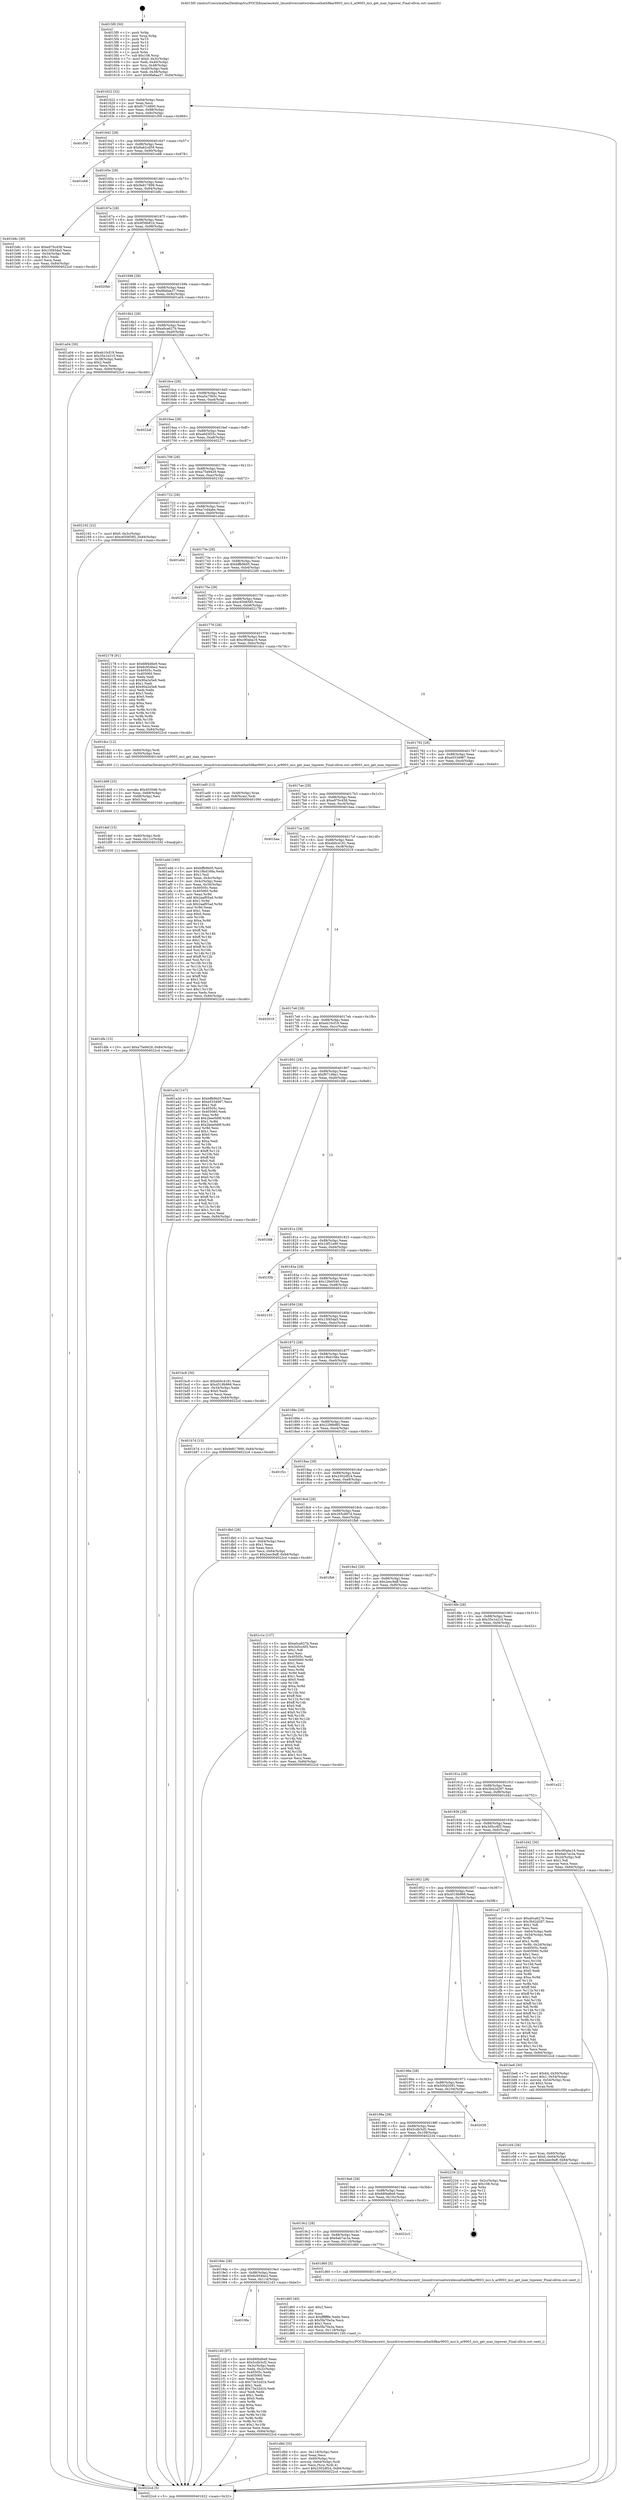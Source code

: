 digraph "0x4015f0" {
  label = "0x4015f0 (/mnt/c/Users/mathe/Desktop/tcc/POCII/binaries/extr_linuxdriversnetwirelessathath9kar9003_mci.h_ar9003_mci_get_max_txpower_Final-ollvm.out::main(0))"
  labelloc = "t"
  node[shape=record]

  Entry [label="",width=0.3,height=0.3,shape=circle,fillcolor=black,style=filled]
  "0x401622" [label="{
     0x401622 [32]\l
     | [instrs]\l
     &nbsp;&nbsp;0x401622 \<+6\>: mov -0x84(%rbp),%eax\l
     &nbsp;&nbsp;0x401628 \<+2\>: mov %eax,%ecx\l
     &nbsp;&nbsp;0x40162a \<+6\>: sub $0x81716895,%ecx\l
     &nbsp;&nbsp;0x401630 \<+6\>: mov %eax,-0x88(%rbp)\l
     &nbsp;&nbsp;0x401636 \<+6\>: mov %ecx,-0x8c(%rbp)\l
     &nbsp;&nbsp;0x40163c \<+6\>: je 0000000000401f59 \<main+0x969\>\l
  }"]
  "0x401f59" [label="{
     0x401f59\l
  }", style=dashed]
  "0x401642" [label="{
     0x401642 [28]\l
     | [instrs]\l
     &nbsp;&nbsp;0x401642 \<+5\>: jmp 0000000000401647 \<main+0x57\>\l
     &nbsp;&nbsp;0x401647 \<+6\>: mov -0x88(%rbp),%eax\l
     &nbsp;&nbsp;0x40164d \<+5\>: sub $0x8a62cd59,%eax\l
     &nbsp;&nbsp;0x401652 \<+6\>: mov %eax,-0x90(%rbp)\l
     &nbsp;&nbsp;0x401658 \<+6\>: je 0000000000401e68 \<main+0x878\>\l
  }"]
  Exit [label="",width=0.3,height=0.3,shape=circle,fillcolor=black,style=filled,peripheries=2]
  "0x401e68" [label="{
     0x401e68\l
  }", style=dashed]
  "0x40165e" [label="{
     0x40165e [28]\l
     | [instrs]\l
     &nbsp;&nbsp;0x40165e \<+5\>: jmp 0000000000401663 \<main+0x73\>\l
     &nbsp;&nbsp;0x401663 \<+6\>: mov -0x88(%rbp),%eax\l
     &nbsp;&nbsp;0x401669 \<+5\>: sub $0x9e817899,%eax\l
     &nbsp;&nbsp;0x40166e \<+6\>: mov %eax,-0x94(%rbp)\l
     &nbsp;&nbsp;0x401674 \<+6\>: je 0000000000401b8c \<main+0x59c\>\l
  }"]
  "0x4019fa" [label="{
     0x4019fa\l
  }", style=dashed]
  "0x401b8c" [label="{
     0x401b8c [30]\l
     | [instrs]\l
     &nbsp;&nbsp;0x401b8c \<+5\>: mov $0xe970c458,%eax\l
     &nbsp;&nbsp;0x401b91 \<+5\>: mov $0x15f45da5,%ecx\l
     &nbsp;&nbsp;0x401b96 \<+3\>: mov -0x34(%rbp),%edx\l
     &nbsp;&nbsp;0x401b99 \<+3\>: cmp $0x1,%edx\l
     &nbsp;&nbsp;0x401b9c \<+3\>: cmovl %ecx,%eax\l
     &nbsp;&nbsp;0x401b9f \<+6\>: mov %eax,-0x84(%rbp)\l
     &nbsp;&nbsp;0x401ba5 \<+5\>: jmp 00000000004022cd \<main+0xcdd\>\l
  }"]
  "0x40167a" [label="{
     0x40167a [28]\l
     | [instrs]\l
     &nbsp;&nbsp;0x40167a \<+5\>: jmp 000000000040167f \<main+0x8f\>\l
     &nbsp;&nbsp;0x40167f \<+6\>: mov -0x88(%rbp),%eax\l
     &nbsp;&nbsp;0x401685 \<+5\>: sub $0x9f39b81b,%eax\l
     &nbsp;&nbsp;0x40168a \<+6\>: mov %eax,-0x98(%rbp)\l
     &nbsp;&nbsp;0x401690 \<+6\>: je 00000000004020bb \<main+0xacb\>\l
  }"]
  "0x4021d3" [label="{
     0x4021d3 [97]\l
     | [instrs]\l
     &nbsp;&nbsp;0x4021d3 \<+5\>: mov $0x68f4d6e9,%eax\l
     &nbsp;&nbsp;0x4021d8 \<+5\>: mov $0x5cdb3cf2,%ecx\l
     &nbsp;&nbsp;0x4021dd \<+3\>: mov -0x3c(%rbp),%edx\l
     &nbsp;&nbsp;0x4021e0 \<+3\>: mov %edx,-0x2c(%rbp)\l
     &nbsp;&nbsp;0x4021e3 \<+7\>: mov 0x40505c,%edx\l
     &nbsp;&nbsp;0x4021ea \<+7\>: mov 0x405060,%esi\l
     &nbsp;&nbsp;0x4021f1 \<+2\>: mov %edx,%edi\l
     &nbsp;&nbsp;0x4021f3 \<+6\>: sub $0x73e32d1b,%edi\l
     &nbsp;&nbsp;0x4021f9 \<+3\>: sub $0x1,%edi\l
     &nbsp;&nbsp;0x4021fc \<+6\>: add $0x73e32d1b,%edi\l
     &nbsp;&nbsp;0x402202 \<+3\>: imul %edi,%edx\l
     &nbsp;&nbsp;0x402205 \<+3\>: and $0x1,%edx\l
     &nbsp;&nbsp;0x402208 \<+3\>: cmp $0x0,%edx\l
     &nbsp;&nbsp;0x40220b \<+4\>: sete %r8b\l
     &nbsp;&nbsp;0x40220f \<+3\>: cmp $0xa,%esi\l
     &nbsp;&nbsp;0x402212 \<+4\>: setl %r9b\l
     &nbsp;&nbsp;0x402216 \<+3\>: mov %r8b,%r10b\l
     &nbsp;&nbsp;0x402219 \<+3\>: and %r9b,%r10b\l
     &nbsp;&nbsp;0x40221c \<+3\>: xor %r9b,%r8b\l
     &nbsp;&nbsp;0x40221f \<+3\>: or %r8b,%r10b\l
     &nbsp;&nbsp;0x402222 \<+4\>: test $0x1,%r10b\l
     &nbsp;&nbsp;0x402226 \<+3\>: cmovne %ecx,%eax\l
     &nbsp;&nbsp;0x402229 \<+6\>: mov %eax,-0x84(%rbp)\l
     &nbsp;&nbsp;0x40222f \<+5\>: jmp 00000000004022cd \<main+0xcdd\>\l
  }"]
  "0x4020bb" [label="{
     0x4020bb\l
  }", style=dashed]
  "0x401696" [label="{
     0x401696 [28]\l
     | [instrs]\l
     &nbsp;&nbsp;0x401696 \<+5\>: jmp 000000000040169b \<main+0xab\>\l
     &nbsp;&nbsp;0x40169b \<+6\>: mov -0x88(%rbp),%eax\l
     &nbsp;&nbsp;0x4016a1 \<+5\>: sub $0x9fa6aa37,%eax\l
     &nbsp;&nbsp;0x4016a6 \<+6\>: mov %eax,-0x9c(%rbp)\l
     &nbsp;&nbsp;0x4016ac \<+6\>: je 0000000000401a04 \<main+0x414\>\l
  }"]
  "0x401dfe" [label="{
     0x401dfe [15]\l
     | [instrs]\l
     &nbsp;&nbsp;0x401dfe \<+10\>: movl $0xa75e9429,-0x84(%rbp)\l
     &nbsp;&nbsp;0x401e08 \<+5\>: jmp 00000000004022cd \<main+0xcdd\>\l
  }"]
  "0x401a04" [label="{
     0x401a04 [30]\l
     | [instrs]\l
     &nbsp;&nbsp;0x401a04 \<+5\>: mov $0xeb10cf19,%eax\l
     &nbsp;&nbsp;0x401a09 \<+5\>: mov $0x35e1e210,%ecx\l
     &nbsp;&nbsp;0x401a0e \<+3\>: mov -0x38(%rbp),%edx\l
     &nbsp;&nbsp;0x401a11 \<+3\>: cmp $0x2,%edx\l
     &nbsp;&nbsp;0x401a14 \<+3\>: cmovne %ecx,%eax\l
     &nbsp;&nbsp;0x401a17 \<+6\>: mov %eax,-0x84(%rbp)\l
     &nbsp;&nbsp;0x401a1d \<+5\>: jmp 00000000004022cd \<main+0xcdd\>\l
  }"]
  "0x4016b2" [label="{
     0x4016b2 [28]\l
     | [instrs]\l
     &nbsp;&nbsp;0x4016b2 \<+5\>: jmp 00000000004016b7 \<main+0xc7\>\l
     &nbsp;&nbsp;0x4016b7 \<+6\>: mov -0x88(%rbp),%eax\l
     &nbsp;&nbsp;0x4016bd \<+5\>: sub $0xa0ca627b,%eax\l
     &nbsp;&nbsp;0x4016c2 \<+6\>: mov %eax,-0xa0(%rbp)\l
     &nbsp;&nbsp;0x4016c8 \<+6\>: je 0000000000402268 \<main+0xc78\>\l
  }"]
  "0x4022cd" [label="{
     0x4022cd [5]\l
     | [instrs]\l
     &nbsp;&nbsp;0x4022cd \<+5\>: jmp 0000000000401622 \<main+0x32\>\l
  }"]
  "0x4015f0" [label="{
     0x4015f0 [50]\l
     | [instrs]\l
     &nbsp;&nbsp;0x4015f0 \<+1\>: push %rbp\l
     &nbsp;&nbsp;0x4015f1 \<+3\>: mov %rsp,%rbp\l
     &nbsp;&nbsp;0x4015f4 \<+2\>: push %r15\l
     &nbsp;&nbsp;0x4015f6 \<+2\>: push %r14\l
     &nbsp;&nbsp;0x4015f8 \<+2\>: push %r13\l
     &nbsp;&nbsp;0x4015fa \<+2\>: push %r12\l
     &nbsp;&nbsp;0x4015fc \<+1\>: push %rbx\l
     &nbsp;&nbsp;0x4015fd \<+7\>: sub $0x108,%rsp\l
     &nbsp;&nbsp;0x401604 \<+7\>: movl $0x0,-0x3c(%rbp)\l
     &nbsp;&nbsp;0x40160b \<+3\>: mov %edi,-0x40(%rbp)\l
     &nbsp;&nbsp;0x40160e \<+4\>: mov %rsi,-0x48(%rbp)\l
     &nbsp;&nbsp;0x401612 \<+3\>: mov -0x40(%rbp),%edi\l
     &nbsp;&nbsp;0x401615 \<+3\>: mov %edi,-0x38(%rbp)\l
     &nbsp;&nbsp;0x401618 \<+10\>: movl $0x9fa6aa37,-0x84(%rbp)\l
  }"]
  "0x401def" [label="{
     0x401def [15]\l
     | [instrs]\l
     &nbsp;&nbsp;0x401def \<+4\>: mov -0x60(%rbp),%rdi\l
     &nbsp;&nbsp;0x401df3 \<+6\>: mov %eax,-0x11c(%rbp)\l
     &nbsp;&nbsp;0x401df9 \<+5\>: call 0000000000401030 \<free@plt\>\l
     | [calls]\l
     &nbsp;&nbsp;0x401030 \{1\} (unknown)\l
  }"]
  "0x402268" [label="{
     0x402268\l
  }", style=dashed]
  "0x4016ce" [label="{
     0x4016ce [28]\l
     | [instrs]\l
     &nbsp;&nbsp;0x4016ce \<+5\>: jmp 00000000004016d3 \<main+0xe3\>\l
     &nbsp;&nbsp;0x4016d3 \<+6\>: mov -0x88(%rbp),%eax\l
     &nbsp;&nbsp;0x4016d9 \<+5\>: sub $0xa5a70b5c,%eax\l
     &nbsp;&nbsp;0x4016de \<+6\>: mov %eax,-0xa4(%rbp)\l
     &nbsp;&nbsp;0x4016e4 \<+6\>: je 00000000004022af \<main+0xcbf\>\l
  }"]
  "0x401dd8" [label="{
     0x401dd8 [23]\l
     | [instrs]\l
     &nbsp;&nbsp;0x401dd8 \<+10\>: movabs $0x4030d6,%rdi\l
     &nbsp;&nbsp;0x401de2 \<+3\>: mov %eax,-0x68(%rbp)\l
     &nbsp;&nbsp;0x401de5 \<+3\>: mov -0x68(%rbp),%esi\l
     &nbsp;&nbsp;0x401de8 \<+2\>: mov $0x0,%al\l
     &nbsp;&nbsp;0x401dea \<+5\>: call 0000000000401040 \<printf@plt\>\l
     | [calls]\l
     &nbsp;&nbsp;0x401040 \{1\} (unknown)\l
  }"]
  "0x4022af" [label="{
     0x4022af\l
  }", style=dashed]
  "0x4016ea" [label="{
     0x4016ea [28]\l
     | [instrs]\l
     &nbsp;&nbsp;0x4016ea \<+5\>: jmp 00000000004016ef \<main+0xff\>\l
     &nbsp;&nbsp;0x4016ef \<+6\>: mov -0x88(%rbp),%eax\l
     &nbsp;&nbsp;0x4016f5 \<+5\>: sub $0xa6d3f25c,%eax\l
     &nbsp;&nbsp;0x4016fa \<+6\>: mov %eax,-0xa8(%rbp)\l
     &nbsp;&nbsp;0x401700 \<+6\>: je 0000000000402277 \<main+0xc87\>\l
  }"]
  "0x401d8d" [label="{
     0x401d8d [35]\l
     | [instrs]\l
     &nbsp;&nbsp;0x401d8d \<+6\>: mov -0x118(%rbp),%ecx\l
     &nbsp;&nbsp;0x401d93 \<+3\>: imul %eax,%ecx\l
     &nbsp;&nbsp;0x401d96 \<+4\>: mov -0x60(%rbp),%rsi\l
     &nbsp;&nbsp;0x401d9a \<+4\>: movslq -0x64(%rbp),%rdi\l
     &nbsp;&nbsp;0x401d9e \<+3\>: mov %ecx,(%rsi,%rdi,4)\l
     &nbsp;&nbsp;0x401da1 \<+10\>: movl $0x2302df24,-0x84(%rbp)\l
     &nbsp;&nbsp;0x401dab \<+5\>: jmp 00000000004022cd \<main+0xcdd\>\l
  }"]
  "0x402277" [label="{
     0x402277\l
  }", style=dashed]
  "0x401706" [label="{
     0x401706 [28]\l
     | [instrs]\l
     &nbsp;&nbsp;0x401706 \<+5\>: jmp 000000000040170b \<main+0x11b\>\l
     &nbsp;&nbsp;0x40170b \<+6\>: mov -0x88(%rbp),%eax\l
     &nbsp;&nbsp;0x401711 \<+5\>: sub $0xa75e9429,%eax\l
     &nbsp;&nbsp;0x401716 \<+6\>: mov %eax,-0xac(%rbp)\l
     &nbsp;&nbsp;0x40171c \<+6\>: je 0000000000402162 \<main+0xb72\>\l
  }"]
  "0x401d65" [label="{
     0x401d65 [40]\l
     | [instrs]\l
     &nbsp;&nbsp;0x401d65 \<+5\>: mov $0x2,%ecx\l
     &nbsp;&nbsp;0x401d6a \<+1\>: cltd\l
     &nbsp;&nbsp;0x401d6b \<+2\>: idiv %ecx\l
     &nbsp;&nbsp;0x401d6d \<+6\>: imul $0xfffffffe,%edx,%ecx\l
     &nbsp;&nbsp;0x401d73 \<+6\>: sub $0x5fa70a3a,%ecx\l
     &nbsp;&nbsp;0x401d79 \<+3\>: add $0x1,%ecx\l
     &nbsp;&nbsp;0x401d7c \<+6\>: add $0x5fa70a3a,%ecx\l
     &nbsp;&nbsp;0x401d82 \<+6\>: mov %ecx,-0x118(%rbp)\l
     &nbsp;&nbsp;0x401d88 \<+5\>: call 0000000000401160 \<next_i\>\l
     | [calls]\l
     &nbsp;&nbsp;0x401160 \{1\} (/mnt/c/Users/mathe/Desktop/tcc/POCII/binaries/extr_linuxdriversnetwirelessathath9kar9003_mci.h_ar9003_mci_get_max_txpower_Final-ollvm.out::next_i)\l
  }"]
  "0x402162" [label="{
     0x402162 [22]\l
     | [instrs]\l
     &nbsp;&nbsp;0x402162 \<+7\>: movl $0x0,-0x3c(%rbp)\l
     &nbsp;&nbsp;0x402169 \<+10\>: movl $0xc6506585,-0x84(%rbp)\l
     &nbsp;&nbsp;0x402173 \<+5\>: jmp 00000000004022cd \<main+0xcdd\>\l
  }"]
  "0x401722" [label="{
     0x401722 [28]\l
     | [instrs]\l
     &nbsp;&nbsp;0x401722 \<+5\>: jmp 0000000000401727 \<main+0x137\>\l
     &nbsp;&nbsp;0x401727 \<+6\>: mov -0x88(%rbp),%eax\l
     &nbsp;&nbsp;0x40172d \<+5\>: sub $0xa7cd4abe,%eax\l
     &nbsp;&nbsp;0x401732 \<+6\>: mov %eax,-0xb0(%rbp)\l
     &nbsp;&nbsp;0x401738 \<+6\>: je 0000000000401e0d \<main+0x81d\>\l
  }"]
  "0x4019de" [label="{
     0x4019de [28]\l
     | [instrs]\l
     &nbsp;&nbsp;0x4019de \<+5\>: jmp 00000000004019e3 \<main+0x3f3\>\l
     &nbsp;&nbsp;0x4019e3 \<+6\>: mov -0x88(%rbp),%eax\l
     &nbsp;&nbsp;0x4019e9 \<+5\>: sub $0x6c954be2,%eax\l
     &nbsp;&nbsp;0x4019ee \<+6\>: mov %eax,-0x114(%rbp)\l
     &nbsp;&nbsp;0x4019f4 \<+6\>: je 00000000004021d3 \<main+0xbe3\>\l
  }"]
  "0x401e0d" [label="{
     0x401e0d\l
  }", style=dashed]
  "0x40173e" [label="{
     0x40173e [28]\l
     | [instrs]\l
     &nbsp;&nbsp;0x40173e \<+5\>: jmp 0000000000401743 \<main+0x153\>\l
     &nbsp;&nbsp;0x401743 \<+6\>: mov -0x88(%rbp),%eax\l
     &nbsp;&nbsp;0x401749 \<+5\>: sub $0xbffb9b05,%eax\l
     &nbsp;&nbsp;0x40174e \<+6\>: mov %eax,-0xb4(%rbp)\l
     &nbsp;&nbsp;0x401754 \<+6\>: je 0000000000402249 \<main+0xc59\>\l
  }"]
  "0x401d60" [label="{
     0x401d60 [5]\l
     | [instrs]\l
     &nbsp;&nbsp;0x401d60 \<+5\>: call 0000000000401160 \<next_i\>\l
     | [calls]\l
     &nbsp;&nbsp;0x401160 \{1\} (/mnt/c/Users/mathe/Desktop/tcc/POCII/binaries/extr_linuxdriversnetwirelessathath9kar9003_mci.h_ar9003_mci_get_max_txpower_Final-ollvm.out::next_i)\l
  }"]
  "0x402249" [label="{
     0x402249\l
  }", style=dashed]
  "0x40175a" [label="{
     0x40175a [28]\l
     | [instrs]\l
     &nbsp;&nbsp;0x40175a \<+5\>: jmp 000000000040175f \<main+0x16f\>\l
     &nbsp;&nbsp;0x40175f \<+6\>: mov -0x88(%rbp),%eax\l
     &nbsp;&nbsp;0x401765 \<+5\>: sub $0xc6506585,%eax\l
     &nbsp;&nbsp;0x40176a \<+6\>: mov %eax,-0xb8(%rbp)\l
     &nbsp;&nbsp;0x401770 \<+6\>: je 0000000000402178 \<main+0xb88\>\l
  }"]
  "0x4019c2" [label="{
     0x4019c2 [28]\l
     | [instrs]\l
     &nbsp;&nbsp;0x4019c2 \<+5\>: jmp 00000000004019c7 \<main+0x3d7\>\l
     &nbsp;&nbsp;0x4019c7 \<+6\>: mov -0x88(%rbp),%eax\l
     &nbsp;&nbsp;0x4019cd \<+5\>: sub $0x6ab7ac3a,%eax\l
     &nbsp;&nbsp;0x4019d2 \<+6\>: mov %eax,-0x110(%rbp)\l
     &nbsp;&nbsp;0x4019d8 \<+6\>: je 0000000000401d60 \<main+0x770\>\l
  }"]
  "0x402178" [label="{
     0x402178 [91]\l
     | [instrs]\l
     &nbsp;&nbsp;0x402178 \<+5\>: mov $0x68f4d6e9,%eax\l
     &nbsp;&nbsp;0x40217d \<+5\>: mov $0x6c954be2,%ecx\l
     &nbsp;&nbsp;0x402182 \<+7\>: mov 0x40505c,%edx\l
     &nbsp;&nbsp;0x402189 \<+7\>: mov 0x405060,%esi\l
     &nbsp;&nbsp;0x402190 \<+2\>: mov %edx,%edi\l
     &nbsp;&nbsp;0x402192 \<+6\>: sub $0x90a2e5e8,%edi\l
     &nbsp;&nbsp;0x402198 \<+3\>: sub $0x1,%edi\l
     &nbsp;&nbsp;0x40219b \<+6\>: add $0x90a2e5e8,%edi\l
     &nbsp;&nbsp;0x4021a1 \<+3\>: imul %edi,%edx\l
     &nbsp;&nbsp;0x4021a4 \<+3\>: and $0x1,%edx\l
     &nbsp;&nbsp;0x4021a7 \<+3\>: cmp $0x0,%edx\l
     &nbsp;&nbsp;0x4021aa \<+4\>: sete %r8b\l
     &nbsp;&nbsp;0x4021ae \<+3\>: cmp $0xa,%esi\l
     &nbsp;&nbsp;0x4021b1 \<+4\>: setl %r9b\l
     &nbsp;&nbsp;0x4021b5 \<+3\>: mov %r8b,%r10b\l
     &nbsp;&nbsp;0x4021b8 \<+3\>: and %r9b,%r10b\l
     &nbsp;&nbsp;0x4021bb \<+3\>: xor %r9b,%r8b\l
     &nbsp;&nbsp;0x4021be \<+3\>: or %r8b,%r10b\l
     &nbsp;&nbsp;0x4021c1 \<+4\>: test $0x1,%r10b\l
     &nbsp;&nbsp;0x4021c5 \<+3\>: cmovne %ecx,%eax\l
     &nbsp;&nbsp;0x4021c8 \<+6\>: mov %eax,-0x84(%rbp)\l
     &nbsp;&nbsp;0x4021ce \<+5\>: jmp 00000000004022cd \<main+0xcdd\>\l
  }"]
  "0x401776" [label="{
     0x401776 [28]\l
     | [instrs]\l
     &nbsp;&nbsp;0x401776 \<+5\>: jmp 000000000040177b \<main+0x18b\>\l
     &nbsp;&nbsp;0x40177b \<+6\>: mov -0x88(%rbp),%eax\l
     &nbsp;&nbsp;0x401781 \<+5\>: sub $0xc90aba16,%eax\l
     &nbsp;&nbsp;0x401786 \<+6\>: mov %eax,-0xbc(%rbp)\l
     &nbsp;&nbsp;0x40178c \<+6\>: je 0000000000401dcc \<main+0x7dc\>\l
  }"]
  "0x4022c3" [label="{
     0x4022c3\l
  }", style=dashed]
  "0x401dcc" [label="{
     0x401dcc [12]\l
     | [instrs]\l
     &nbsp;&nbsp;0x401dcc \<+4\>: mov -0x60(%rbp),%rdi\l
     &nbsp;&nbsp;0x401dd0 \<+3\>: mov -0x50(%rbp),%esi\l
     &nbsp;&nbsp;0x401dd3 \<+5\>: call 0000000000401400 \<ar9003_mci_get_max_txpower\>\l
     | [calls]\l
     &nbsp;&nbsp;0x401400 \{1\} (/mnt/c/Users/mathe/Desktop/tcc/POCII/binaries/extr_linuxdriversnetwirelessathath9kar9003_mci.h_ar9003_mci_get_max_txpower_Final-ollvm.out::ar9003_mci_get_max_txpower)\l
  }"]
  "0x401792" [label="{
     0x401792 [28]\l
     | [instrs]\l
     &nbsp;&nbsp;0x401792 \<+5\>: jmp 0000000000401797 \<main+0x1a7\>\l
     &nbsp;&nbsp;0x401797 \<+6\>: mov -0x88(%rbp),%eax\l
     &nbsp;&nbsp;0x40179d \<+5\>: sub $0xe0334967,%eax\l
     &nbsp;&nbsp;0x4017a2 \<+6\>: mov %eax,-0xc0(%rbp)\l
     &nbsp;&nbsp;0x4017a8 \<+6\>: je 0000000000401ad0 \<main+0x4e0\>\l
  }"]
  "0x4019a6" [label="{
     0x4019a6 [28]\l
     | [instrs]\l
     &nbsp;&nbsp;0x4019a6 \<+5\>: jmp 00000000004019ab \<main+0x3bb\>\l
     &nbsp;&nbsp;0x4019ab \<+6\>: mov -0x88(%rbp),%eax\l
     &nbsp;&nbsp;0x4019b1 \<+5\>: sub $0x68f4d6e9,%eax\l
     &nbsp;&nbsp;0x4019b6 \<+6\>: mov %eax,-0x10c(%rbp)\l
     &nbsp;&nbsp;0x4019bc \<+6\>: je 00000000004022c3 \<main+0xcd3\>\l
  }"]
  "0x401ad0" [label="{
     0x401ad0 [13]\l
     | [instrs]\l
     &nbsp;&nbsp;0x401ad0 \<+4\>: mov -0x48(%rbp),%rax\l
     &nbsp;&nbsp;0x401ad4 \<+4\>: mov 0x8(%rax),%rdi\l
     &nbsp;&nbsp;0x401ad8 \<+5\>: call 0000000000401060 \<atoi@plt\>\l
     | [calls]\l
     &nbsp;&nbsp;0x401060 \{1\} (unknown)\l
  }"]
  "0x4017ae" [label="{
     0x4017ae [28]\l
     | [instrs]\l
     &nbsp;&nbsp;0x4017ae \<+5\>: jmp 00000000004017b3 \<main+0x1c3\>\l
     &nbsp;&nbsp;0x4017b3 \<+6\>: mov -0x88(%rbp),%eax\l
     &nbsp;&nbsp;0x4017b9 \<+5\>: sub $0xe970c458,%eax\l
     &nbsp;&nbsp;0x4017be \<+6\>: mov %eax,-0xc4(%rbp)\l
     &nbsp;&nbsp;0x4017c4 \<+6\>: je 0000000000401baa \<main+0x5ba\>\l
  }"]
  "0x402234" [label="{
     0x402234 [21]\l
     | [instrs]\l
     &nbsp;&nbsp;0x402234 \<+3\>: mov -0x2c(%rbp),%eax\l
     &nbsp;&nbsp;0x402237 \<+7\>: add $0x108,%rsp\l
     &nbsp;&nbsp;0x40223e \<+1\>: pop %rbx\l
     &nbsp;&nbsp;0x40223f \<+2\>: pop %r12\l
     &nbsp;&nbsp;0x402241 \<+2\>: pop %r13\l
     &nbsp;&nbsp;0x402243 \<+2\>: pop %r14\l
     &nbsp;&nbsp;0x402245 \<+2\>: pop %r15\l
     &nbsp;&nbsp;0x402247 \<+1\>: pop %rbp\l
     &nbsp;&nbsp;0x402248 \<+1\>: ret\l
  }"]
  "0x401baa" [label="{
     0x401baa\l
  }", style=dashed]
  "0x4017ca" [label="{
     0x4017ca [28]\l
     | [instrs]\l
     &nbsp;&nbsp;0x4017ca \<+5\>: jmp 00000000004017cf \<main+0x1df\>\l
     &nbsp;&nbsp;0x4017cf \<+6\>: mov -0x88(%rbp),%eax\l
     &nbsp;&nbsp;0x4017d5 \<+5\>: sub $0xeb0c4181,%eax\l
     &nbsp;&nbsp;0x4017da \<+6\>: mov %eax,-0xc8(%rbp)\l
     &nbsp;&nbsp;0x4017e0 \<+6\>: je 0000000000402019 \<main+0xa29\>\l
  }"]
  "0x40198a" [label="{
     0x40198a [28]\l
     | [instrs]\l
     &nbsp;&nbsp;0x40198a \<+5\>: jmp 000000000040198f \<main+0x39f\>\l
     &nbsp;&nbsp;0x40198f \<+6\>: mov -0x88(%rbp),%eax\l
     &nbsp;&nbsp;0x401995 \<+5\>: sub $0x5cdb3cf2,%eax\l
     &nbsp;&nbsp;0x40199a \<+6\>: mov %eax,-0x108(%rbp)\l
     &nbsp;&nbsp;0x4019a0 \<+6\>: je 0000000000402234 \<main+0xc44\>\l
  }"]
  "0x402019" [label="{
     0x402019\l
  }", style=dashed]
  "0x4017e6" [label="{
     0x4017e6 [28]\l
     | [instrs]\l
     &nbsp;&nbsp;0x4017e6 \<+5\>: jmp 00000000004017eb \<main+0x1fb\>\l
     &nbsp;&nbsp;0x4017eb \<+6\>: mov -0x88(%rbp),%eax\l
     &nbsp;&nbsp;0x4017f1 \<+5\>: sub $0xeb10cf19,%eax\l
     &nbsp;&nbsp;0x4017f6 \<+6\>: mov %eax,-0xcc(%rbp)\l
     &nbsp;&nbsp;0x4017fc \<+6\>: je 0000000000401a3d \<main+0x44d\>\l
  }"]
  "0x402028" [label="{
     0x402028\l
  }", style=dashed]
  "0x401a3d" [label="{
     0x401a3d [147]\l
     | [instrs]\l
     &nbsp;&nbsp;0x401a3d \<+5\>: mov $0xbffb9b05,%eax\l
     &nbsp;&nbsp;0x401a42 \<+5\>: mov $0xe0334967,%ecx\l
     &nbsp;&nbsp;0x401a47 \<+2\>: mov $0x1,%dl\l
     &nbsp;&nbsp;0x401a49 \<+7\>: mov 0x40505c,%esi\l
     &nbsp;&nbsp;0x401a50 \<+7\>: mov 0x405060,%edi\l
     &nbsp;&nbsp;0x401a57 \<+3\>: mov %esi,%r8d\l
     &nbsp;&nbsp;0x401a5a \<+7\>: add $0x2bee0d9f,%r8d\l
     &nbsp;&nbsp;0x401a61 \<+4\>: sub $0x1,%r8d\l
     &nbsp;&nbsp;0x401a65 \<+7\>: sub $0x2bee0d9f,%r8d\l
     &nbsp;&nbsp;0x401a6c \<+4\>: imul %r8d,%esi\l
     &nbsp;&nbsp;0x401a70 \<+3\>: and $0x1,%esi\l
     &nbsp;&nbsp;0x401a73 \<+3\>: cmp $0x0,%esi\l
     &nbsp;&nbsp;0x401a76 \<+4\>: sete %r9b\l
     &nbsp;&nbsp;0x401a7a \<+3\>: cmp $0xa,%edi\l
     &nbsp;&nbsp;0x401a7d \<+4\>: setl %r10b\l
     &nbsp;&nbsp;0x401a81 \<+3\>: mov %r9b,%r11b\l
     &nbsp;&nbsp;0x401a84 \<+4\>: xor $0xff,%r11b\l
     &nbsp;&nbsp;0x401a88 \<+3\>: mov %r10b,%bl\l
     &nbsp;&nbsp;0x401a8b \<+3\>: xor $0xff,%bl\l
     &nbsp;&nbsp;0x401a8e \<+3\>: xor $0x0,%dl\l
     &nbsp;&nbsp;0x401a91 \<+3\>: mov %r11b,%r14b\l
     &nbsp;&nbsp;0x401a94 \<+4\>: and $0x0,%r14b\l
     &nbsp;&nbsp;0x401a98 \<+3\>: and %dl,%r9b\l
     &nbsp;&nbsp;0x401a9b \<+3\>: mov %bl,%r15b\l
     &nbsp;&nbsp;0x401a9e \<+4\>: and $0x0,%r15b\l
     &nbsp;&nbsp;0x401aa2 \<+3\>: and %dl,%r10b\l
     &nbsp;&nbsp;0x401aa5 \<+3\>: or %r9b,%r14b\l
     &nbsp;&nbsp;0x401aa8 \<+3\>: or %r10b,%r15b\l
     &nbsp;&nbsp;0x401aab \<+3\>: xor %r15b,%r14b\l
     &nbsp;&nbsp;0x401aae \<+3\>: or %bl,%r11b\l
     &nbsp;&nbsp;0x401ab1 \<+4\>: xor $0xff,%r11b\l
     &nbsp;&nbsp;0x401ab5 \<+3\>: or $0x0,%dl\l
     &nbsp;&nbsp;0x401ab8 \<+3\>: and %dl,%r11b\l
     &nbsp;&nbsp;0x401abb \<+3\>: or %r11b,%r14b\l
     &nbsp;&nbsp;0x401abe \<+4\>: test $0x1,%r14b\l
     &nbsp;&nbsp;0x401ac2 \<+3\>: cmovne %ecx,%eax\l
     &nbsp;&nbsp;0x401ac5 \<+6\>: mov %eax,-0x84(%rbp)\l
     &nbsp;&nbsp;0x401acb \<+5\>: jmp 00000000004022cd \<main+0xcdd\>\l
  }"]
  "0x401802" [label="{
     0x401802 [28]\l
     | [instrs]\l
     &nbsp;&nbsp;0x401802 \<+5\>: jmp 0000000000401807 \<main+0x217\>\l
     &nbsp;&nbsp;0x401807 \<+6\>: mov -0x88(%rbp),%eax\l
     &nbsp;&nbsp;0x40180d \<+5\>: sub $0xf971d9a1,%eax\l
     &nbsp;&nbsp;0x401812 \<+6\>: mov %eax,-0xd0(%rbp)\l
     &nbsp;&nbsp;0x401818 \<+6\>: je 0000000000401fd8 \<main+0x9e8\>\l
  }"]
  "0x401add" [label="{
     0x401add [160]\l
     | [instrs]\l
     &nbsp;&nbsp;0x401add \<+5\>: mov $0xbffb9b05,%ecx\l
     &nbsp;&nbsp;0x401ae2 \<+5\>: mov $0x19bd168a,%edx\l
     &nbsp;&nbsp;0x401ae7 \<+3\>: mov $0x1,%sil\l
     &nbsp;&nbsp;0x401aea \<+3\>: mov %eax,-0x4c(%rbp)\l
     &nbsp;&nbsp;0x401aed \<+3\>: mov -0x4c(%rbp),%eax\l
     &nbsp;&nbsp;0x401af0 \<+3\>: mov %eax,-0x34(%rbp)\l
     &nbsp;&nbsp;0x401af3 \<+7\>: mov 0x40505c,%eax\l
     &nbsp;&nbsp;0x401afa \<+8\>: mov 0x405060,%r8d\l
     &nbsp;&nbsp;0x401b02 \<+3\>: mov %eax,%r9d\l
     &nbsp;&nbsp;0x401b05 \<+7\>: add $0x2aaf05ad,%r9d\l
     &nbsp;&nbsp;0x401b0c \<+4\>: sub $0x1,%r9d\l
     &nbsp;&nbsp;0x401b10 \<+7\>: sub $0x2aaf05ad,%r9d\l
     &nbsp;&nbsp;0x401b17 \<+4\>: imul %r9d,%eax\l
     &nbsp;&nbsp;0x401b1b \<+3\>: and $0x1,%eax\l
     &nbsp;&nbsp;0x401b1e \<+3\>: cmp $0x0,%eax\l
     &nbsp;&nbsp;0x401b21 \<+4\>: sete %r10b\l
     &nbsp;&nbsp;0x401b25 \<+4\>: cmp $0xa,%r8d\l
     &nbsp;&nbsp;0x401b29 \<+4\>: setl %r11b\l
     &nbsp;&nbsp;0x401b2d \<+3\>: mov %r10b,%bl\l
     &nbsp;&nbsp;0x401b30 \<+3\>: xor $0xff,%bl\l
     &nbsp;&nbsp;0x401b33 \<+3\>: mov %r11b,%r14b\l
     &nbsp;&nbsp;0x401b36 \<+4\>: xor $0xff,%r14b\l
     &nbsp;&nbsp;0x401b3a \<+4\>: xor $0x1,%sil\l
     &nbsp;&nbsp;0x401b3e \<+3\>: mov %bl,%r15b\l
     &nbsp;&nbsp;0x401b41 \<+4\>: and $0xff,%r15b\l
     &nbsp;&nbsp;0x401b45 \<+3\>: and %sil,%r10b\l
     &nbsp;&nbsp;0x401b48 \<+3\>: mov %r14b,%r12b\l
     &nbsp;&nbsp;0x401b4b \<+4\>: and $0xff,%r12b\l
     &nbsp;&nbsp;0x401b4f \<+3\>: and %sil,%r11b\l
     &nbsp;&nbsp;0x401b52 \<+3\>: or %r10b,%r15b\l
     &nbsp;&nbsp;0x401b55 \<+3\>: or %r11b,%r12b\l
     &nbsp;&nbsp;0x401b58 \<+3\>: xor %r12b,%r15b\l
     &nbsp;&nbsp;0x401b5b \<+3\>: or %r14b,%bl\l
     &nbsp;&nbsp;0x401b5e \<+3\>: xor $0xff,%bl\l
     &nbsp;&nbsp;0x401b61 \<+4\>: or $0x1,%sil\l
     &nbsp;&nbsp;0x401b65 \<+3\>: and %sil,%bl\l
     &nbsp;&nbsp;0x401b68 \<+3\>: or %bl,%r15b\l
     &nbsp;&nbsp;0x401b6b \<+4\>: test $0x1,%r15b\l
     &nbsp;&nbsp;0x401b6f \<+3\>: cmovne %edx,%ecx\l
     &nbsp;&nbsp;0x401b72 \<+6\>: mov %ecx,-0x84(%rbp)\l
     &nbsp;&nbsp;0x401b78 \<+5\>: jmp 00000000004022cd \<main+0xcdd\>\l
  }"]
  "0x401c04" [label="{
     0x401c04 [26]\l
     | [instrs]\l
     &nbsp;&nbsp;0x401c04 \<+4\>: mov %rax,-0x60(%rbp)\l
     &nbsp;&nbsp;0x401c08 \<+7\>: movl $0x0,-0x64(%rbp)\l
     &nbsp;&nbsp;0x401c0f \<+10\>: movl $0x2eec9aff,-0x84(%rbp)\l
     &nbsp;&nbsp;0x401c19 \<+5\>: jmp 00000000004022cd \<main+0xcdd\>\l
  }"]
  "0x401fd8" [label="{
     0x401fd8\l
  }", style=dashed]
  "0x40181e" [label="{
     0x40181e [28]\l
     | [instrs]\l
     &nbsp;&nbsp;0x40181e \<+5\>: jmp 0000000000401823 \<main+0x233\>\l
     &nbsp;&nbsp;0x401823 \<+6\>: mov -0x88(%rbp),%eax\l
     &nbsp;&nbsp;0x401829 \<+5\>: sub $0x10f31e90,%eax\l
     &nbsp;&nbsp;0x40182e \<+6\>: mov %eax,-0xd4(%rbp)\l
     &nbsp;&nbsp;0x401834 \<+6\>: je 0000000000401f3b \<main+0x94b\>\l
  }"]
  "0x40196e" [label="{
     0x40196e [28]\l
     | [instrs]\l
     &nbsp;&nbsp;0x40196e \<+5\>: jmp 0000000000401973 \<main+0x383\>\l
     &nbsp;&nbsp;0x401973 \<+6\>: mov -0x88(%rbp),%eax\l
     &nbsp;&nbsp;0x401979 \<+5\>: sub $0x500d2091,%eax\l
     &nbsp;&nbsp;0x40197e \<+6\>: mov %eax,-0x104(%rbp)\l
     &nbsp;&nbsp;0x401984 \<+6\>: je 0000000000402028 \<main+0xa38\>\l
  }"]
  "0x401f3b" [label="{
     0x401f3b\l
  }", style=dashed]
  "0x40183a" [label="{
     0x40183a [28]\l
     | [instrs]\l
     &nbsp;&nbsp;0x40183a \<+5\>: jmp 000000000040183f \<main+0x24f\>\l
     &nbsp;&nbsp;0x40183f \<+6\>: mov -0x88(%rbp),%eax\l
     &nbsp;&nbsp;0x401845 \<+5\>: sub $0x12fe0540,%eax\l
     &nbsp;&nbsp;0x40184a \<+6\>: mov %eax,-0xd8(%rbp)\l
     &nbsp;&nbsp;0x401850 \<+6\>: je 0000000000402153 \<main+0xb63\>\l
  }"]
  "0x401be6" [label="{
     0x401be6 [30]\l
     | [instrs]\l
     &nbsp;&nbsp;0x401be6 \<+7\>: movl $0x64,-0x50(%rbp)\l
     &nbsp;&nbsp;0x401bed \<+7\>: movl $0x1,-0x54(%rbp)\l
     &nbsp;&nbsp;0x401bf4 \<+4\>: movslq -0x54(%rbp),%rax\l
     &nbsp;&nbsp;0x401bf8 \<+4\>: shl $0x2,%rax\l
     &nbsp;&nbsp;0x401bfc \<+3\>: mov %rax,%rdi\l
     &nbsp;&nbsp;0x401bff \<+5\>: call 0000000000401050 \<malloc@plt\>\l
     | [calls]\l
     &nbsp;&nbsp;0x401050 \{1\} (unknown)\l
  }"]
  "0x402153" [label="{
     0x402153\l
  }", style=dashed]
  "0x401856" [label="{
     0x401856 [28]\l
     | [instrs]\l
     &nbsp;&nbsp;0x401856 \<+5\>: jmp 000000000040185b \<main+0x26b\>\l
     &nbsp;&nbsp;0x40185b \<+6\>: mov -0x88(%rbp),%eax\l
     &nbsp;&nbsp;0x401861 \<+5\>: sub $0x15f45da5,%eax\l
     &nbsp;&nbsp;0x401866 \<+6\>: mov %eax,-0xdc(%rbp)\l
     &nbsp;&nbsp;0x40186c \<+6\>: je 0000000000401bc8 \<main+0x5d8\>\l
  }"]
  "0x401952" [label="{
     0x401952 [28]\l
     | [instrs]\l
     &nbsp;&nbsp;0x401952 \<+5\>: jmp 0000000000401957 \<main+0x367\>\l
     &nbsp;&nbsp;0x401957 \<+6\>: mov -0x88(%rbp),%eax\l
     &nbsp;&nbsp;0x40195d \<+5\>: sub $0x4518b966,%eax\l
     &nbsp;&nbsp;0x401962 \<+6\>: mov %eax,-0x100(%rbp)\l
     &nbsp;&nbsp;0x401968 \<+6\>: je 0000000000401be6 \<main+0x5f6\>\l
  }"]
  "0x401bc8" [label="{
     0x401bc8 [30]\l
     | [instrs]\l
     &nbsp;&nbsp;0x401bc8 \<+5\>: mov $0xeb0c4181,%eax\l
     &nbsp;&nbsp;0x401bcd \<+5\>: mov $0x4518b966,%ecx\l
     &nbsp;&nbsp;0x401bd2 \<+3\>: mov -0x34(%rbp),%edx\l
     &nbsp;&nbsp;0x401bd5 \<+3\>: cmp $0x0,%edx\l
     &nbsp;&nbsp;0x401bd8 \<+3\>: cmove %ecx,%eax\l
     &nbsp;&nbsp;0x401bdb \<+6\>: mov %eax,-0x84(%rbp)\l
     &nbsp;&nbsp;0x401be1 \<+5\>: jmp 00000000004022cd \<main+0xcdd\>\l
  }"]
  "0x401872" [label="{
     0x401872 [28]\l
     | [instrs]\l
     &nbsp;&nbsp;0x401872 \<+5\>: jmp 0000000000401877 \<main+0x287\>\l
     &nbsp;&nbsp;0x401877 \<+6\>: mov -0x88(%rbp),%eax\l
     &nbsp;&nbsp;0x40187d \<+5\>: sub $0x19bd168a,%eax\l
     &nbsp;&nbsp;0x401882 \<+6\>: mov %eax,-0xe0(%rbp)\l
     &nbsp;&nbsp;0x401888 \<+6\>: je 0000000000401b7d \<main+0x58d\>\l
  }"]
  "0x401ca7" [label="{
     0x401ca7 [155]\l
     | [instrs]\l
     &nbsp;&nbsp;0x401ca7 \<+5\>: mov $0xa0ca627b,%eax\l
     &nbsp;&nbsp;0x401cac \<+5\>: mov $0x3b42d287,%ecx\l
     &nbsp;&nbsp;0x401cb1 \<+2\>: mov $0x1,%dl\l
     &nbsp;&nbsp;0x401cb3 \<+2\>: xor %esi,%esi\l
     &nbsp;&nbsp;0x401cb5 \<+3\>: mov -0x64(%rbp),%edi\l
     &nbsp;&nbsp;0x401cb8 \<+3\>: cmp -0x54(%rbp),%edi\l
     &nbsp;&nbsp;0x401cbb \<+4\>: setl %r8b\l
     &nbsp;&nbsp;0x401cbf \<+4\>: and $0x1,%r8b\l
     &nbsp;&nbsp;0x401cc3 \<+4\>: mov %r8b,-0x2d(%rbp)\l
     &nbsp;&nbsp;0x401cc7 \<+7\>: mov 0x40505c,%edi\l
     &nbsp;&nbsp;0x401cce \<+8\>: mov 0x405060,%r9d\l
     &nbsp;&nbsp;0x401cd6 \<+3\>: sub $0x1,%esi\l
     &nbsp;&nbsp;0x401cd9 \<+3\>: mov %edi,%r10d\l
     &nbsp;&nbsp;0x401cdc \<+3\>: add %esi,%r10d\l
     &nbsp;&nbsp;0x401cdf \<+4\>: imul %r10d,%edi\l
     &nbsp;&nbsp;0x401ce3 \<+3\>: and $0x1,%edi\l
     &nbsp;&nbsp;0x401ce6 \<+3\>: cmp $0x0,%edi\l
     &nbsp;&nbsp;0x401ce9 \<+4\>: sete %r8b\l
     &nbsp;&nbsp;0x401ced \<+4\>: cmp $0xa,%r9d\l
     &nbsp;&nbsp;0x401cf1 \<+4\>: setl %r11b\l
     &nbsp;&nbsp;0x401cf5 \<+3\>: mov %r8b,%bl\l
     &nbsp;&nbsp;0x401cf8 \<+3\>: xor $0xff,%bl\l
     &nbsp;&nbsp;0x401cfb \<+3\>: mov %r11b,%r14b\l
     &nbsp;&nbsp;0x401cfe \<+4\>: xor $0xff,%r14b\l
     &nbsp;&nbsp;0x401d02 \<+3\>: xor $0x1,%dl\l
     &nbsp;&nbsp;0x401d05 \<+3\>: mov %bl,%r15b\l
     &nbsp;&nbsp;0x401d08 \<+4\>: and $0xff,%r15b\l
     &nbsp;&nbsp;0x401d0c \<+3\>: and %dl,%r8b\l
     &nbsp;&nbsp;0x401d0f \<+3\>: mov %r14b,%r12b\l
     &nbsp;&nbsp;0x401d12 \<+4\>: and $0xff,%r12b\l
     &nbsp;&nbsp;0x401d16 \<+3\>: and %dl,%r11b\l
     &nbsp;&nbsp;0x401d19 \<+3\>: or %r8b,%r15b\l
     &nbsp;&nbsp;0x401d1c \<+3\>: or %r11b,%r12b\l
     &nbsp;&nbsp;0x401d1f \<+3\>: xor %r12b,%r15b\l
     &nbsp;&nbsp;0x401d22 \<+3\>: or %r14b,%bl\l
     &nbsp;&nbsp;0x401d25 \<+3\>: xor $0xff,%bl\l
     &nbsp;&nbsp;0x401d28 \<+3\>: or $0x1,%dl\l
     &nbsp;&nbsp;0x401d2b \<+2\>: and %dl,%bl\l
     &nbsp;&nbsp;0x401d2d \<+3\>: or %bl,%r15b\l
     &nbsp;&nbsp;0x401d30 \<+4\>: test $0x1,%r15b\l
     &nbsp;&nbsp;0x401d34 \<+3\>: cmovne %ecx,%eax\l
     &nbsp;&nbsp;0x401d37 \<+6\>: mov %eax,-0x84(%rbp)\l
     &nbsp;&nbsp;0x401d3d \<+5\>: jmp 00000000004022cd \<main+0xcdd\>\l
  }"]
  "0x401b7d" [label="{
     0x401b7d [15]\l
     | [instrs]\l
     &nbsp;&nbsp;0x401b7d \<+10\>: movl $0x9e817899,-0x84(%rbp)\l
     &nbsp;&nbsp;0x401b87 \<+5\>: jmp 00000000004022cd \<main+0xcdd\>\l
  }"]
  "0x40188e" [label="{
     0x40188e [28]\l
     | [instrs]\l
     &nbsp;&nbsp;0x40188e \<+5\>: jmp 0000000000401893 \<main+0x2a3\>\l
     &nbsp;&nbsp;0x401893 \<+6\>: mov -0x88(%rbp),%eax\l
     &nbsp;&nbsp;0x401899 \<+5\>: sub $0x2298bf85,%eax\l
     &nbsp;&nbsp;0x40189e \<+6\>: mov %eax,-0xe4(%rbp)\l
     &nbsp;&nbsp;0x4018a4 \<+6\>: je 0000000000401f2c \<main+0x93c\>\l
  }"]
  "0x401936" [label="{
     0x401936 [28]\l
     | [instrs]\l
     &nbsp;&nbsp;0x401936 \<+5\>: jmp 000000000040193b \<main+0x34b\>\l
     &nbsp;&nbsp;0x40193b \<+6\>: mov -0x88(%rbp),%eax\l
     &nbsp;&nbsp;0x401941 \<+5\>: sub $0x3d5cc6f3,%eax\l
     &nbsp;&nbsp;0x401946 \<+6\>: mov %eax,-0xfc(%rbp)\l
     &nbsp;&nbsp;0x40194c \<+6\>: je 0000000000401ca7 \<main+0x6b7\>\l
  }"]
  "0x401f2c" [label="{
     0x401f2c\l
  }", style=dashed]
  "0x4018aa" [label="{
     0x4018aa [28]\l
     | [instrs]\l
     &nbsp;&nbsp;0x4018aa \<+5\>: jmp 00000000004018af \<main+0x2bf\>\l
     &nbsp;&nbsp;0x4018af \<+6\>: mov -0x88(%rbp),%eax\l
     &nbsp;&nbsp;0x4018b5 \<+5\>: sub $0x2302df24,%eax\l
     &nbsp;&nbsp;0x4018ba \<+6\>: mov %eax,-0xe8(%rbp)\l
     &nbsp;&nbsp;0x4018c0 \<+6\>: je 0000000000401db0 \<main+0x7c0\>\l
  }"]
  "0x401d42" [label="{
     0x401d42 [30]\l
     | [instrs]\l
     &nbsp;&nbsp;0x401d42 \<+5\>: mov $0xc90aba16,%eax\l
     &nbsp;&nbsp;0x401d47 \<+5\>: mov $0x6ab7ac3a,%ecx\l
     &nbsp;&nbsp;0x401d4c \<+3\>: mov -0x2d(%rbp),%dl\l
     &nbsp;&nbsp;0x401d4f \<+3\>: test $0x1,%dl\l
     &nbsp;&nbsp;0x401d52 \<+3\>: cmovne %ecx,%eax\l
     &nbsp;&nbsp;0x401d55 \<+6\>: mov %eax,-0x84(%rbp)\l
     &nbsp;&nbsp;0x401d5b \<+5\>: jmp 00000000004022cd \<main+0xcdd\>\l
  }"]
  "0x401db0" [label="{
     0x401db0 [28]\l
     | [instrs]\l
     &nbsp;&nbsp;0x401db0 \<+2\>: xor %eax,%eax\l
     &nbsp;&nbsp;0x401db2 \<+3\>: mov -0x64(%rbp),%ecx\l
     &nbsp;&nbsp;0x401db5 \<+3\>: sub $0x1,%eax\l
     &nbsp;&nbsp;0x401db8 \<+2\>: sub %eax,%ecx\l
     &nbsp;&nbsp;0x401dba \<+3\>: mov %ecx,-0x64(%rbp)\l
     &nbsp;&nbsp;0x401dbd \<+10\>: movl $0x2eec9aff,-0x84(%rbp)\l
     &nbsp;&nbsp;0x401dc7 \<+5\>: jmp 00000000004022cd \<main+0xcdd\>\l
  }"]
  "0x4018c6" [label="{
     0x4018c6 [28]\l
     | [instrs]\l
     &nbsp;&nbsp;0x4018c6 \<+5\>: jmp 00000000004018cb \<main+0x2db\>\l
     &nbsp;&nbsp;0x4018cb \<+6\>: mov -0x88(%rbp),%eax\l
     &nbsp;&nbsp;0x4018d1 \<+5\>: sub $0x265c867d,%eax\l
     &nbsp;&nbsp;0x4018d6 \<+6\>: mov %eax,-0xec(%rbp)\l
     &nbsp;&nbsp;0x4018dc \<+6\>: je 0000000000401fb6 \<main+0x9c6\>\l
  }"]
  "0x40191a" [label="{
     0x40191a [28]\l
     | [instrs]\l
     &nbsp;&nbsp;0x40191a \<+5\>: jmp 000000000040191f \<main+0x32f\>\l
     &nbsp;&nbsp;0x40191f \<+6\>: mov -0x88(%rbp),%eax\l
     &nbsp;&nbsp;0x401925 \<+5\>: sub $0x3b42d287,%eax\l
     &nbsp;&nbsp;0x40192a \<+6\>: mov %eax,-0xf8(%rbp)\l
     &nbsp;&nbsp;0x401930 \<+6\>: je 0000000000401d42 \<main+0x752\>\l
  }"]
  "0x401fb6" [label="{
     0x401fb6\l
  }", style=dashed]
  "0x4018e2" [label="{
     0x4018e2 [28]\l
     | [instrs]\l
     &nbsp;&nbsp;0x4018e2 \<+5\>: jmp 00000000004018e7 \<main+0x2f7\>\l
     &nbsp;&nbsp;0x4018e7 \<+6\>: mov -0x88(%rbp),%eax\l
     &nbsp;&nbsp;0x4018ed \<+5\>: sub $0x2eec9aff,%eax\l
     &nbsp;&nbsp;0x4018f2 \<+6\>: mov %eax,-0xf0(%rbp)\l
     &nbsp;&nbsp;0x4018f8 \<+6\>: je 0000000000401c1e \<main+0x62e\>\l
  }"]
  "0x401a22" [label="{
     0x401a22\l
  }", style=dashed]
  "0x401c1e" [label="{
     0x401c1e [137]\l
     | [instrs]\l
     &nbsp;&nbsp;0x401c1e \<+5\>: mov $0xa0ca627b,%eax\l
     &nbsp;&nbsp;0x401c23 \<+5\>: mov $0x3d5cc6f3,%ecx\l
     &nbsp;&nbsp;0x401c28 \<+2\>: mov $0x1,%dl\l
     &nbsp;&nbsp;0x401c2a \<+2\>: xor %esi,%esi\l
     &nbsp;&nbsp;0x401c2c \<+7\>: mov 0x40505c,%edi\l
     &nbsp;&nbsp;0x401c33 \<+8\>: mov 0x405060,%r8d\l
     &nbsp;&nbsp;0x401c3b \<+3\>: sub $0x1,%esi\l
     &nbsp;&nbsp;0x401c3e \<+3\>: mov %edi,%r9d\l
     &nbsp;&nbsp;0x401c41 \<+3\>: add %esi,%r9d\l
     &nbsp;&nbsp;0x401c44 \<+4\>: imul %r9d,%edi\l
     &nbsp;&nbsp;0x401c48 \<+3\>: and $0x1,%edi\l
     &nbsp;&nbsp;0x401c4b \<+3\>: cmp $0x0,%edi\l
     &nbsp;&nbsp;0x401c4e \<+4\>: sete %r10b\l
     &nbsp;&nbsp;0x401c52 \<+4\>: cmp $0xa,%r8d\l
     &nbsp;&nbsp;0x401c56 \<+4\>: setl %r11b\l
     &nbsp;&nbsp;0x401c5a \<+3\>: mov %r10b,%bl\l
     &nbsp;&nbsp;0x401c5d \<+3\>: xor $0xff,%bl\l
     &nbsp;&nbsp;0x401c60 \<+3\>: mov %r11b,%r14b\l
     &nbsp;&nbsp;0x401c63 \<+4\>: xor $0xff,%r14b\l
     &nbsp;&nbsp;0x401c67 \<+3\>: xor $0x0,%dl\l
     &nbsp;&nbsp;0x401c6a \<+3\>: mov %bl,%r15b\l
     &nbsp;&nbsp;0x401c6d \<+4\>: and $0x0,%r15b\l
     &nbsp;&nbsp;0x401c71 \<+3\>: and %dl,%r10b\l
     &nbsp;&nbsp;0x401c74 \<+3\>: mov %r14b,%r12b\l
     &nbsp;&nbsp;0x401c77 \<+4\>: and $0x0,%r12b\l
     &nbsp;&nbsp;0x401c7b \<+3\>: and %dl,%r11b\l
     &nbsp;&nbsp;0x401c7e \<+3\>: or %r10b,%r15b\l
     &nbsp;&nbsp;0x401c81 \<+3\>: or %r11b,%r12b\l
     &nbsp;&nbsp;0x401c84 \<+3\>: xor %r12b,%r15b\l
     &nbsp;&nbsp;0x401c87 \<+3\>: or %r14b,%bl\l
     &nbsp;&nbsp;0x401c8a \<+3\>: xor $0xff,%bl\l
     &nbsp;&nbsp;0x401c8d \<+3\>: or $0x0,%dl\l
     &nbsp;&nbsp;0x401c90 \<+2\>: and %dl,%bl\l
     &nbsp;&nbsp;0x401c92 \<+3\>: or %bl,%r15b\l
     &nbsp;&nbsp;0x401c95 \<+4\>: test $0x1,%r15b\l
     &nbsp;&nbsp;0x401c99 \<+3\>: cmovne %ecx,%eax\l
     &nbsp;&nbsp;0x401c9c \<+6\>: mov %eax,-0x84(%rbp)\l
     &nbsp;&nbsp;0x401ca2 \<+5\>: jmp 00000000004022cd \<main+0xcdd\>\l
  }"]
  "0x4018fe" [label="{
     0x4018fe [28]\l
     | [instrs]\l
     &nbsp;&nbsp;0x4018fe \<+5\>: jmp 0000000000401903 \<main+0x313\>\l
     &nbsp;&nbsp;0x401903 \<+6\>: mov -0x88(%rbp),%eax\l
     &nbsp;&nbsp;0x401909 \<+5\>: sub $0x35e1e210,%eax\l
     &nbsp;&nbsp;0x40190e \<+6\>: mov %eax,-0xf4(%rbp)\l
     &nbsp;&nbsp;0x401914 \<+6\>: je 0000000000401a22 \<main+0x432\>\l
  }"]
  Entry -> "0x4015f0" [label=" 1"]
  "0x401622" -> "0x401f59" [label=" 0"]
  "0x401622" -> "0x401642" [label=" 20"]
  "0x402234" -> Exit [label=" 1"]
  "0x401642" -> "0x401e68" [label=" 0"]
  "0x401642" -> "0x40165e" [label=" 20"]
  "0x4021d3" -> "0x4022cd" [label=" 1"]
  "0x40165e" -> "0x401b8c" [label=" 1"]
  "0x40165e" -> "0x40167a" [label=" 19"]
  "0x4019de" -> "0x4019fa" [label=" 0"]
  "0x40167a" -> "0x4020bb" [label=" 0"]
  "0x40167a" -> "0x401696" [label=" 19"]
  "0x4019de" -> "0x4021d3" [label=" 1"]
  "0x401696" -> "0x401a04" [label=" 1"]
  "0x401696" -> "0x4016b2" [label=" 18"]
  "0x401a04" -> "0x4022cd" [label=" 1"]
  "0x4015f0" -> "0x401622" [label=" 1"]
  "0x4022cd" -> "0x401622" [label=" 19"]
  "0x402178" -> "0x4022cd" [label=" 1"]
  "0x4016b2" -> "0x402268" [label=" 0"]
  "0x4016b2" -> "0x4016ce" [label=" 18"]
  "0x402162" -> "0x4022cd" [label=" 1"]
  "0x4016ce" -> "0x4022af" [label=" 0"]
  "0x4016ce" -> "0x4016ea" [label=" 18"]
  "0x401dfe" -> "0x4022cd" [label=" 1"]
  "0x4016ea" -> "0x402277" [label=" 0"]
  "0x4016ea" -> "0x401706" [label=" 18"]
  "0x401def" -> "0x401dfe" [label=" 1"]
  "0x401706" -> "0x402162" [label=" 1"]
  "0x401706" -> "0x401722" [label=" 17"]
  "0x401dd8" -> "0x401def" [label=" 1"]
  "0x401722" -> "0x401e0d" [label=" 0"]
  "0x401722" -> "0x40173e" [label=" 17"]
  "0x401dcc" -> "0x401dd8" [label=" 1"]
  "0x40173e" -> "0x402249" [label=" 0"]
  "0x40173e" -> "0x40175a" [label=" 17"]
  "0x401db0" -> "0x4022cd" [label=" 1"]
  "0x40175a" -> "0x402178" [label=" 1"]
  "0x40175a" -> "0x401776" [label=" 16"]
  "0x401d65" -> "0x401d8d" [label=" 1"]
  "0x401776" -> "0x401dcc" [label=" 1"]
  "0x401776" -> "0x401792" [label=" 15"]
  "0x401d60" -> "0x401d65" [label=" 1"]
  "0x401792" -> "0x401ad0" [label=" 1"]
  "0x401792" -> "0x4017ae" [label=" 14"]
  "0x4019c2" -> "0x401d60" [label=" 1"]
  "0x4017ae" -> "0x401baa" [label=" 0"]
  "0x4017ae" -> "0x4017ca" [label=" 14"]
  "0x401d8d" -> "0x4022cd" [label=" 1"]
  "0x4017ca" -> "0x402019" [label=" 0"]
  "0x4017ca" -> "0x4017e6" [label=" 14"]
  "0x4019a6" -> "0x4022c3" [label=" 0"]
  "0x4017e6" -> "0x401a3d" [label=" 1"]
  "0x4017e6" -> "0x401802" [label=" 13"]
  "0x401a3d" -> "0x4022cd" [label=" 1"]
  "0x401ad0" -> "0x401add" [label=" 1"]
  "0x401add" -> "0x4022cd" [label=" 1"]
  "0x4019c2" -> "0x4019de" [label=" 1"]
  "0x401802" -> "0x401fd8" [label=" 0"]
  "0x401802" -> "0x40181e" [label=" 13"]
  "0x40198a" -> "0x402234" [label=" 1"]
  "0x40181e" -> "0x401f3b" [label=" 0"]
  "0x40181e" -> "0x40183a" [label=" 13"]
  "0x4019a6" -> "0x4019c2" [label=" 2"]
  "0x40183a" -> "0x402153" [label=" 0"]
  "0x40183a" -> "0x401856" [label=" 13"]
  "0x40196e" -> "0x40198a" [label=" 3"]
  "0x401856" -> "0x401bc8" [label=" 1"]
  "0x401856" -> "0x401872" [label=" 12"]
  "0x40198a" -> "0x4019a6" [label=" 2"]
  "0x401872" -> "0x401b7d" [label=" 1"]
  "0x401872" -> "0x40188e" [label=" 11"]
  "0x401b7d" -> "0x4022cd" [label=" 1"]
  "0x401b8c" -> "0x4022cd" [label=" 1"]
  "0x401bc8" -> "0x4022cd" [label=" 1"]
  "0x401d42" -> "0x4022cd" [label=" 2"]
  "0x40188e" -> "0x401f2c" [label=" 0"]
  "0x40188e" -> "0x4018aa" [label=" 11"]
  "0x401c1e" -> "0x4022cd" [label=" 2"]
  "0x4018aa" -> "0x401db0" [label=" 1"]
  "0x4018aa" -> "0x4018c6" [label=" 10"]
  "0x401c04" -> "0x4022cd" [label=" 1"]
  "0x4018c6" -> "0x401fb6" [label=" 0"]
  "0x4018c6" -> "0x4018e2" [label=" 10"]
  "0x401952" -> "0x40196e" [label=" 3"]
  "0x4018e2" -> "0x401c1e" [label=" 2"]
  "0x4018e2" -> "0x4018fe" [label=" 8"]
  "0x401952" -> "0x401be6" [label=" 1"]
  "0x4018fe" -> "0x401a22" [label=" 0"]
  "0x4018fe" -> "0x40191a" [label=" 8"]
  "0x401be6" -> "0x401c04" [label=" 1"]
  "0x40191a" -> "0x401d42" [label=" 2"]
  "0x40191a" -> "0x401936" [label=" 6"]
  "0x401ca7" -> "0x4022cd" [label=" 2"]
  "0x401936" -> "0x401ca7" [label=" 2"]
  "0x401936" -> "0x401952" [label=" 4"]
  "0x40196e" -> "0x402028" [label=" 0"]
}
